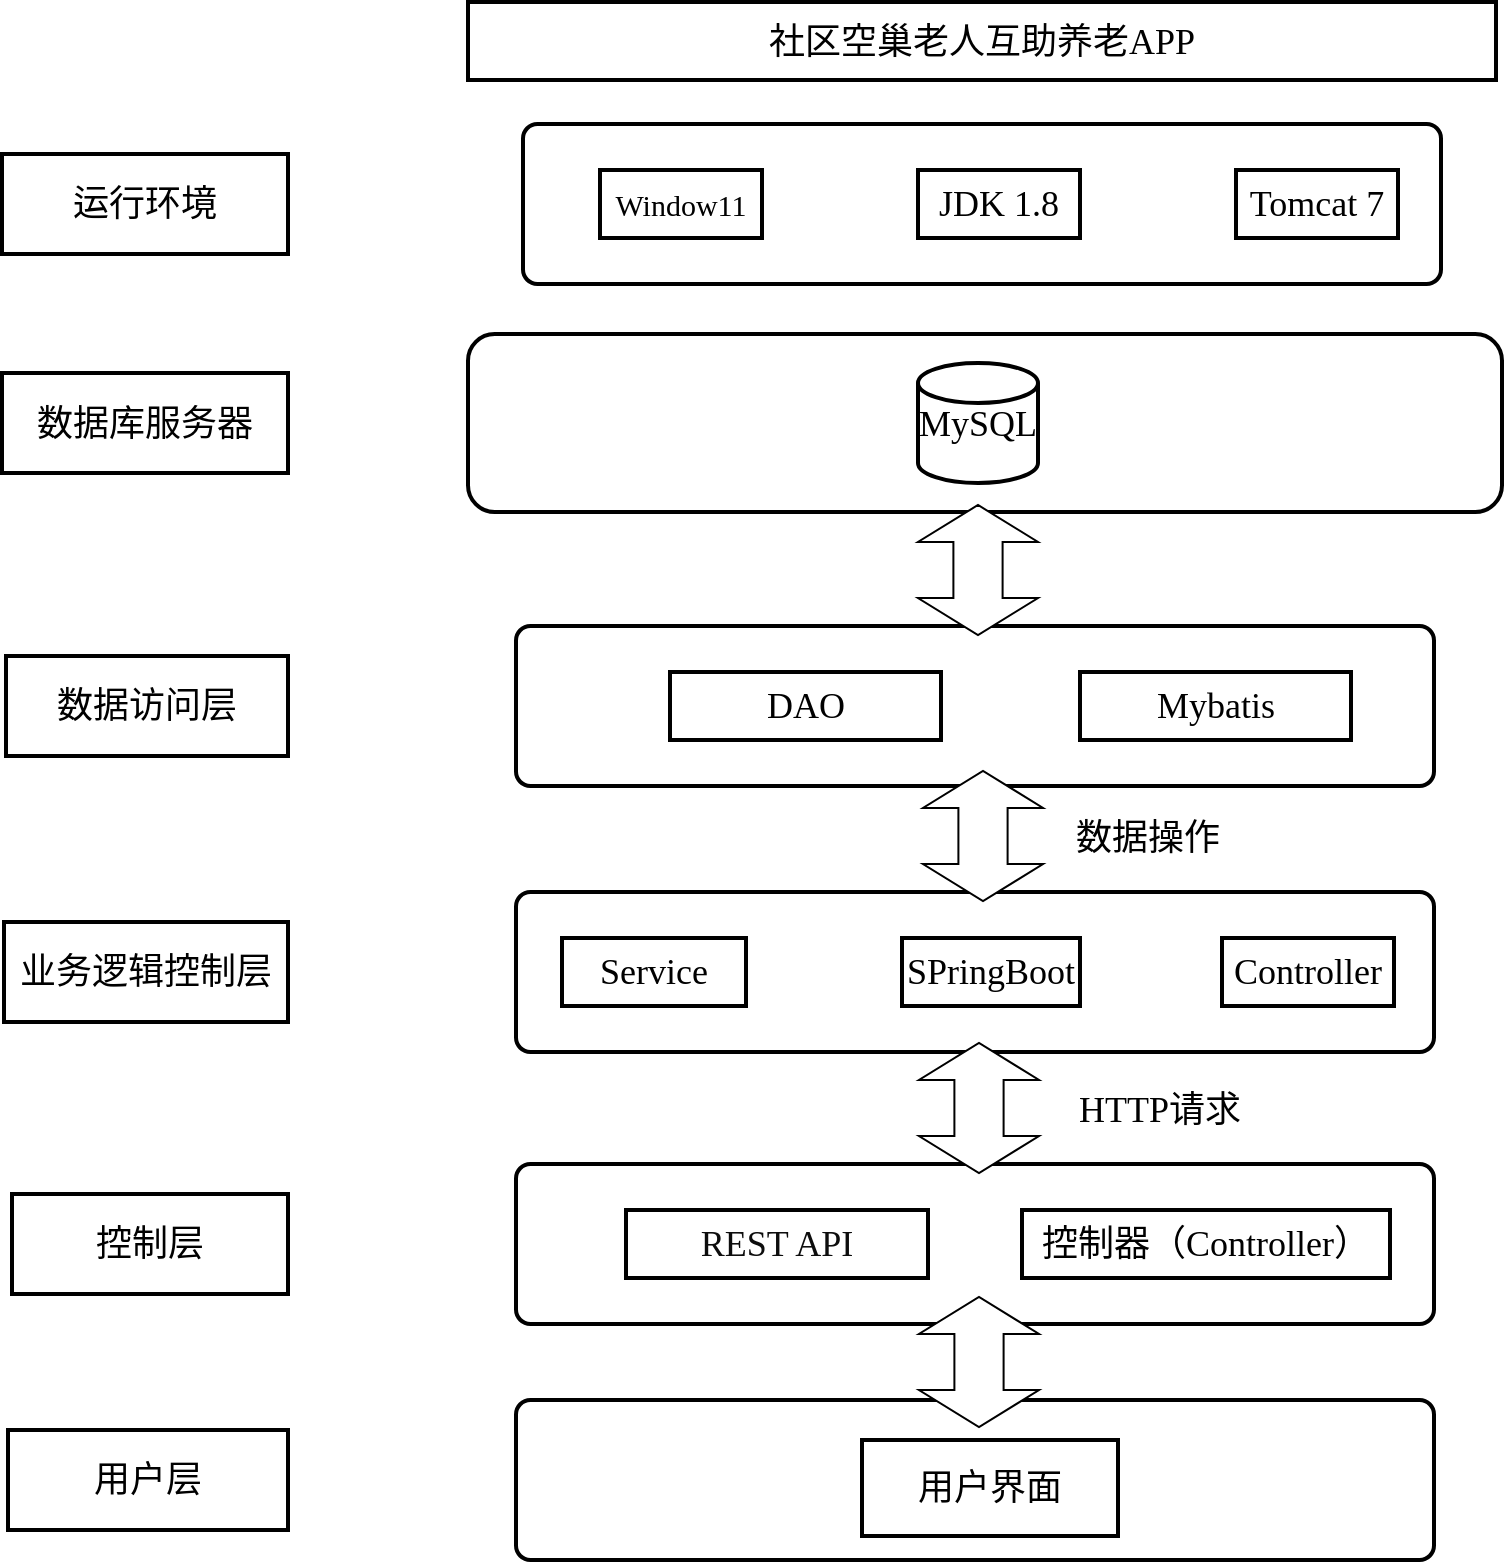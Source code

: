 <mxfile version="24.3.1" type="github">
  <diagram id="wFE0QG_FPsp0jaGvCLVb" name="Page-1">
    <mxGraphModel dx="2105" dy="1211" grid="0" gridSize="10" guides="0" tooltips="1" connect="1" arrows="1" fold="1" page="0" pageScale="1" pageWidth="850" pageHeight="1100" math="0" shadow="0">
      <root>
        <mxCell id="0" />
        <mxCell id="1" parent="0" />
        <object label="&lt;span style=&quot;font-size: 18px; font-family: 宋体; font-weight: normal;&quot;&gt;社区空巢老人互助养老&lt;span style=&quot;&quot; lang=&quot;EN-US&quot;&gt;APP&lt;/span&gt;&lt;/span&gt;" placeholders="1" link="draw.io" id="K07zwGf8ft_wYBGuu_Em-2">
          <mxCell style="whiteSpace=wrap;html=1;strokeWidth=2;fillColor=swimlane;fontStyle=1;spacingTop=0;rounded=0;arcSize=9;points=[];fontFamily=Permanent Marker;hachureGap=8;fillWeight=1;" parent="1" vertex="1">
            <mxGeometry x="257" y="-8" width="514" height="39" as="geometry" />
          </mxCell>
        </object>
        <mxCell id="K07zwGf8ft_wYBGuu_Em-7" value="" style="rounded=1;whiteSpace=wrap;html=1;hachureGap=4;fontFamily=Architects Daughter;fontSource=https%3A%2F%2Ffonts.googleapis.com%2Fcss%3Ffamily%3DArchitects%2BDaughter;strokeColor=default;fillColor=none;strokeWidth=2;" parent="1" vertex="1">
          <mxGeometry x="257" y="158" width="517" height="89" as="geometry" />
        </mxCell>
        <object label="&lt;span style=&quot;font-weight: normal;&quot;&gt;&lt;font data-font-src=&quot;https://fonts.googleapis.com/css?family=%E5%AE%8B%E4%BD%93&quot; face=&quot;宋体&quot; style=&quot;font-size: 18px;&quot;&gt;数据库服务器&lt;/font&gt;&lt;/span&gt;" placeholders="1" link="draw.io" id="K07zwGf8ft_wYBGuu_Em-9">
          <mxCell style="whiteSpace=wrap;html=1;strokeWidth=2;fillColor=swimlane;fontStyle=1;spacingTop=0;rounded=0;arcSize=9;points=[];fontFamily=Permanent Marker;hachureGap=8;fillWeight=1;" parent="1" vertex="1">
            <mxGeometry x="24" y="177.5" width="143" height="50" as="geometry" />
          </mxCell>
        </object>
        <mxCell id="K07zwGf8ft_wYBGuu_Em-11" value="&lt;font style=&quot;font-size: 18px;&quot; data-font-src=&quot;https://fonts.googleapis.com/css?family=%E5%AE%8B%E4%BD%93&quot; face=&quot;宋体&quot;&gt;MySQL&lt;/font&gt;" style="strokeWidth=2;html=1;shape=mxgraph.flowchart.database;whiteSpace=wrap;hachureGap=4;fontFamily=Architects Daughter;fontSource=https%3A%2F%2Ffonts.googleapis.com%2Fcss%3Ffamily%3DArchitects%2BDaughter;" parent="1" vertex="1">
          <mxGeometry x="482" y="172.5" width="60" height="60" as="geometry" />
        </mxCell>
        <object label="&lt;span style=&quot;font-weight: normal;&quot;&gt;&lt;font data-font-src=&quot;https://fonts.googleapis.com/css?family=%E5%AE%8B%E4%BD%93&quot; face=&quot;宋体&quot; style=&quot;font-size: 18px;&quot;&gt;数据访问层&lt;/font&gt;&lt;/span&gt;" placeholders="1" link="draw.io" id="K07zwGf8ft_wYBGuu_Em-13">
          <mxCell style="whiteSpace=wrap;html=1;strokeWidth=2;fillColor=swimlane;fontStyle=1;spacingTop=0;rounded=0;arcSize=9;points=[];fontFamily=Permanent Marker;hachureGap=8;fillWeight=1;" parent="1" vertex="1">
            <mxGeometry x="26" y="319" width="141" height="50" as="geometry" />
          </mxCell>
        </object>
        <object label="&lt;span style=&quot;color: rgba(0, 0, 0, 0); font-family: monospace; font-size: 0px; font-weight: 400; text-align: start; white-space: nowrap;&quot;&gt;%3CmxGraphModel%3E%3Croot%3E%3CmxCell%20id%3D%220%22%2F%3E%3CmxCell%20id%3D%221%22%20parent%3D%220%22%2F%3E%3Cobject%20label%3D%22%26lt%3Bspan%20style%3D%26quot%3Bfont-weight%3A%20normal%3B%26quot%3B%26gt%3Bdraw.io%26lt%3B%2Fspan%26gt%3B%22%20placeholders%3D%221%22%20link%3D%22draw.io%22%20id%3D%222%22%3E%3CmxCell%20style%3D%22whiteSpace%3Dwrap%3Bhtml%3D1%3BstrokeWidth%3D2%3BfillColor%3Dswimlane%3BfontStyle%3D1%3BspacingTop%3D0%3Brounded%3D0%3BarcSize%3D9%3Bpoints%3D%5B%5D%3BfontFamily%3DPermanent%20Marker%3BhachureGap%3D8%3BfillWeight%3D1%3B%22%20vertex%3D%221%22%20parent%3D%221%22%3E%3CmxGeometry%20x%3D%2227%22%20y%3D%2296%22%20width%3D%22140%22%20height%3D%2280%22%20as%3D%22geometry%22%2F%3E%3C%2FmxCell%3E%3C%2Fobject%3E%3C%2Froot%3E%3C%2FmxGraphModel%3E&lt;/span&gt;" placeholders="1" link="draw.io" id="K07zwGf8ft_wYBGuu_Em-14">
          <mxCell style="whiteSpace=wrap;html=1;strokeWidth=2;fillColor=swimlane;fontStyle=1;spacingTop=0;rounded=1;arcSize=9;points=[];fontFamily=Permanent Marker;hachureGap=8;fillWeight=1;" parent="1" vertex="1">
            <mxGeometry x="281" y="304" width="459" height="80" as="geometry" />
          </mxCell>
        </object>
        <object label="&lt;span style=&quot;text-align: left; white-space: pre; background-color: rgb(255, 255, 255);&quot;&gt;&lt;font style=&quot;font-size: 18px;&quot; face=&quot;Times New Roman&quot;&gt;Mybatis&lt;/font&gt;&lt;/span&gt;" placeholders="1" link="draw.io" id="K07zwGf8ft_wYBGuu_Em-16">
          <mxCell style="whiteSpace=wrap;html=1;strokeWidth=2;fillColor=swimlane;fontStyle=0;spacingTop=0;rounded=0;arcSize=9;points=[];fontFamily=Permanent Marker;hachureGap=8;fillWeight=1;strokeColor=default;" parent="1" vertex="1">
            <mxGeometry x="563" y="327" width="135.5" height="34" as="geometry" />
          </mxCell>
        </object>
        <object label="&lt;font style=&quot;font-size: 18px;&quot; face=&quot;Times New Roman&quot;&gt;DAO&lt;/font&gt;" placeholders="1" link="draw.io" id="K07zwGf8ft_wYBGuu_Em-18">
          <mxCell style="whiteSpace=wrap;html=1;strokeWidth=2;fillColor=swimlane;fontStyle=0;spacingTop=0;rounded=0;arcSize=9;points=[];fontFamily=Permanent Marker;hachureGap=8;fillWeight=1;strokeColor=default;" parent="1" vertex="1">
            <mxGeometry x="358" y="327" width="135.5" height="34" as="geometry" />
          </mxCell>
        </object>
        <object label="&lt;span style=&quot;font-weight: normal;&quot;&gt;&lt;font data-font-src=&quot;https://fonts.googleapis.com/css?family=%E5%AE%8B%E4%BD%93&quot; face=&quot;宋体&quot; style=&quot;font-size: 18px;&quot;&gt;业务逻辑控制层&lt;/font&gt;&lt;/span&gt;" placeholders="1" link="draw.io" id="K07zwGf8ft_wYBGuu_Em-29">
          <mxCell style="whiteSpace=wrap;html=1;strokeWidth=2;fillColor=swimlane;fontStyle=1;spacingTop=0;rounded=0;arcSize=9;points=[];fontFamily=Permanent Marker;hachureGap=8;fillWeight=1;" parent="1" vertex="1">
            <mxGeometry x="25" y="452" width="142" height="50" as="geometry" />
          </mxCell>
        </object>
        <object label="&lt;span style=&quot;color: rgba(0, 0, 0, 0); font-family: monospace; font-size: 0px; font-weight: 400; text-align: start; white-space: nowrap;&quot;&gt;%3CmxGraphModel%3E%3Croot%3E%3CmxCell%20id%3D%220%22%2F%3E%3CmxCell%20id%3D%221%22%20parent%3D%220%22%2F%3E%3Cobject%20label%3D%22%26lt%3Bspan%20style%3D%26quot%3Bfont-weight%3A%20normal%3B%26quot%3B%26gt%3Bdraw.io%26lt%3B%2Fspan%26gt%3B%22%20placeholders%3D%221%22%20link%3D%22draw.io%22%20id%3D%222%22%3E%3CmxCell%20style%3D%22whiteSpace%3Dwrap%3Bhtml%3D1%3BstrokeWidth%3D2%3BfillColor%3Dswimlane%3BfontStyle%3D1%3BspacingTop%3D0%3Brounded%3D0%3BarcSize%3D9%3Bpoints%3D%5B%5D%3BfontFamily%3DPermanent%20Marker%3BhachureGap%3D8%3BfillWeight%3D1%3B%22%20vertex%3D%221%22%20parent%3D%221%22%3E%3CmxGeometry%20x%3D%2227%22%20y%3D%2296%22%20width%3D%22140%22%20height%3D%2280%22%20as%3D%22geometry%22%2F%3E%3C%2FmxCell%3E%3C%2Fobject%3E%3C%2Froot%3E%3C%2FmxGraphModel%3E&lt;/span&gt;" placeholders="1" link="draw.io" id="K07zwGf8ft_wYBGuu_Em-30">
          <mxCell style="whiteSpace=wrap;html=1;strokeWidth=2;fillColor=swimlane;fontStyle=1;spacingTop=0;rounded=1;arcSize=9;points=[];fontFamily=Permanent Marker;hachureGap=8;fillWeight=1;" parent="1" vertex="1">
            <mxGeometry x="281" y="437" width="459" height="80" as="geometry" />
          </mxCell>
        </object>
        <object label="&lt;span style=&quot;text-align: left; white-space: pre; background-color: rgb(255, 255, 255);&quot;&gt;&lt;font style=&quot;font-size: 18px;&quot; face=&quot;Times New Roman&quot;&gt;SPringBoot&lt;/font&gt;&lt;/span&gt;" placeholders="1" link="draw.io" id="K07zwGf8ft_wYBGuu_Em-31">
          <mxCell style="whiteSpace=wrap;html=1;strokeWidth=2;fillColor=swimlane;fontStyle=0;spacingTop=0;rounded=0;arcSize=9;points=[];fontFamily=Permanent Marker;hachureGap=8;fillWeight=1;strokeColor=default;" parent="1" vertex="1">
            <mxGeometry x="474" y="460" width="89" height="34" as="geometry" />
          </mxCell>
        </object>
        <object label="&lt;font style=&quot;font-size: 18px;&quot; face=&quot;Times New Roman&quot;&gt;Service&lt;/font&gt;" placeholders="1" link="draw.io" id="K07zwGf8ft_wYBGuu_Em-32">
          <mxCell style="whiteSpace=wrap;html=1;strokeWidth=2;fillColor=swimlane;fontStyle=0;spacingTop=0;rounded=0;arcSize=9;points=[];fontFamily=Permanent Marker;hachureGap=8;fillWeight=1;strokeColor=default;" parent="1" vertex="1">
            <mxGeometry x="304" y="460" width="92" height="34" as="geometry" />
          </mxCell>
        </object>
        <object label="&lt;font style=&quot;font-size: 18px;&quot; face=&quot;Times New Roman&quot;&gt;Controller&lt;/font&gt;" placeholders="1" link="draw.io" id="K07zwGf8ft_wYBGuu_Em-33">
          <mxCell style="whiteSpace=wrap;html=1;strokeWidth=2;fillColor=swimlane;fontStyle=0;spacingTop=0;rounded=0;arcSize=9;points=[];fontFamily=Permanent Marker;hachureGap=8;fillWeight=1;strokeColor=default;" parent="1" vertex="1">
            <mxGeometry x="634" y="460" width="86" height="34" as="geometry" />
          </mxCell>
        </object>
        <object label="&lt;font data-font-src=&quot;https://fonts.googleapis.com/css?family=%E5%AE%8B%E4%BD%93&quot; face=&quot;宋体&quot; style=&quot;font-size: 18px;&quot;&gt;数据操作&lt;/font&gt;" placeholders="1" link="draw.io" id="K07zwGf8ft_wYBGuu_Em-36">
          <mxCell style="whiteSpace=wrap;html=1;strokeWidth=2;fillColor=swimlane;fontStyle=0;spacingTop=0;rounded=0;arcSize=9;points=[];fontFamily=Permanent Marker;hachureGap=8;fillWeight=1;strokeColor=none;" parent="1" vertex="1">
            <mxGeometry x="547" y="393" width="100" height="34" as="geometry" />
          </mxCell>
        </object>
        <object label="&lt;span style=&quot;font-weight: normal;&quot;&gt;&lt;font face=&quot;宋体&quot; style=&quot;font-size: 18px;&quot;&gt;运行环境&lt;/font&gt;&lt;/span&gt;" placeholders="1" link="draw.io" id="K07zwGf8ft_wYBGuu_Em-42">
          <mxCell style="whiteSpace=wrap;html=1;strokeWidth=2;fillColor=swimlane;fontStyle=1;spacingTop=0;rounded=0;arcSize=9;points=[];fontFamily=Permanent Marker;hachureGap=8;fillWeight=1;" parent="1" vertex="1">
            <mxGeometry x="24" y="68" width="143" height="50" as="geometry" />
          </mxCell>
        </object>
        <object label="&lt;span style=&quot;color: rgba(0, 0, 0, 0); font-family: monospace; font-size: 0px; font-weight: 400; text-align: start; white-space: nowrap;&quot;&gt;%3CmxGraphModel%3E%3Croot%3E%3CmxCell%20id%3D%220%22%2F%3E%3CmxCell%20id%3D%221%22%20parent%3D%220%22%2F%3E%3Cobject%20label%3D%22%26lt%3Bspan%20style%3D%26quot%3Bfont-weight%3A%20normal%3B%26quot%3B%26gt%3Bdraw.io%26lt%3B%2Fspan%26gt%3B%22%20placeholders%3D%221%22%20link%3D%22draw.io%22%20id%3D%222%22%3E%3CmxCell%20style%3D%22whiteSpace%3Dwrap%3Bhtml%3D1%3BstrokeWidth%3D2%3BfillColor%3Dswimlane%3BfontStyle%3D1%3BspacingTop%3D0%3Brounded%3D0%3BarcSize%3D9%3Bpoints%3D%5B%5D%3BfontFamily%3DPermanent%20Marker%3BhachureGap%3D8%3BfillWeight%3D1%3B%22%20vertex%3D%221%22%20parent%3D%221%22%3E%3CmxGeometry%20x%3D%2227%22%20y%3D%2296%22%20width%3D%22140%22%20height%3D%2280%22%20as%3D%22geometry%22%2F%3E%3C%2FmxCell%3E%3C%2Fobject%3E%3C%2Froot%3E%3C%2FmxGraphModel%3E&lt;/span&gt;" placeholders="1" link="draw.io" id="K07zwGf8ft_wYBGuu_Em-43">
          <mxCell style="whiteSpace=wrap;html=1;strokeWidth=2;fillColor=swimlane;fontStyle=1;spacingTop=0;rounded=1;arcSize=9;points=[];fontFamily=Permanent Marker;hachureGap=8;fillWeight=1;" parent="1" vertex="1">
            <mxGeometry x="284.5" y="53" width="459" height="80" as="geometry" />
          </mxCell>
        </object>
        <object label="&lt;span style=&quot;font-weight: normal;&quot;&gt;&lt;font style=&quot;font-size: 15px;&quot;&gt;Window11&lt;/font&gt;&lt;/span&gt;" placeholders="1" link="draw.io" id="K07zwGf8ft_wYBGuu_Em-44">
          <mxCell style="whiteSpace=wrap;html=1;strokeWidth=2;fillColor=swimlane;fontStyle=1;spacingTop=0;rounded=0;arcSize=9;points=[];fontFamily=Permanent Marker;hachureGap=8;fillWeight=1;" parent="1" vertex="1">
            <mxGeometry x="323" y="76" width="81" height="34" as="geometry" />
          </mxCell>
        </object>
        <object label="&lt;span style=&quot;font-family: 宋体; background-image: initial; background-position: initial; background-size: initial; background-repeat: initial; background-attachment: initial; background-origin: initial; background-clip: initial; font-weight: normal;&quot; lang=&quot;EN-US&quot;&gt;&lt;font style=&quot;font-size: 18px;&quot;&gt;JDK 1.8&lt;/font&gt;&lt;/span&gt;" placeholders="1" link="draw.io" id="K07zwGf8ft_wYBGuu_Em-45">
          <mxCell style="whiteSpace=wrap;html=1;strokeWidth=2;fillColor=swimlane;fontStyle=1;spacingTop=0;rounded=0;arcSize=9;points=[];fontFamily=Permanent Marker;hachureGap=8;fillWeight=1;" parent="1" vertex="1">
            <mxGeometry x="482" y="76" width="81" height="34" as="geometry" />
          </mxCell>
        </object>
        <object label="&lt;span style=&quot;font-family: 宋体; background-image: initial; background-position: initial; background-size: initial; background-repeat: initial; background-attachment: initial; background-origin: initial; background-clip: initial;&quot; lang=&quot;EN-US&quot;&gt;&lt;span style=&quot;font-weight: normal;&quot;&gt;&lt;font style=&quot;font-size: 18px;&quot;&gt;Tomcat 7&lt;/font&gt;&lt;/span&gt;&lt;/span&gt;" placeholders="1" link="draw.io" id="K07zwGf8ft_wYBGuu_Em-46">
          <mxCell style="whiteSpace=wrap;html=1;strokeWidth=2;fillColor=swimlane;fontStyle=1;spacingTop=0;rounded=0;arcSize=9;points=[];fontFamily=Permanent Marker;hachureGap=8;fillWeight=1;" parent="1" vertex="1">
            <mxGeometry x="641" y="76" width="81" height="34" as="geometry" />
          </mxCell>
        </object>
        <mxCell id="K07zwGf8ft_wYBGuu_Em-47" value="" style="html=1;shadow=0;dashed=0;align=center;verticalAlign=middle;shape=mxgraph.arrows2.twoWayArrow;dy=0.59;dx=18.44;hachureGap=4;fontFamily=Architects Daughter;fontSource=https%3A%2F%2Ffonts.googleapis.com%2Fcss%3Ffamily%3DArchitects%2BDaughter;rotation=90;" parent="1" vertex="1">
          <mxGeometry x="479.5" y="246" width="65" height="60" as="geometry" />
        </mxCell>
        <object label="&lt;span style=&quot;font-weight: normal;&quot;&gt;&lt;font data-font-src=&quot;https://fonts.googleapis.com/css?family=%E5%AE%8B%E4%BD%93&quot; face=&quot;宋体&quot; style=&quot;font-size: 18px;&quot;&gt;控制层&lt;/font&gt;&lt;/span&gt;" placeholders="1" link="draw.io" id="K07zwGf8ft_wYBGuu_Em-53">
          <mxCell style="whiteSpace=wrap;html=1;strokeWidth=2;fillColor=swimlane;fontStyle=1;spacingTop=0;rounded=0;arcSize=9;points=[];fontFamily=Permanent Marker;hachureGap=8;fillWeight=1;" parent="1" vertex="1">
            <mxGeometry x="29" y="588" width="138" height="50" as="geometry" />
          </mxCell>
        </object>
        <object label="&lt;span style=&quot;color: rgba(0, 0, 0, 0); font-family: monospace; font-size: 0px; font-weight: 400; text-align: start; white-space: nowrap;&quot;&gt;%3CmxGraphModel%3E%3Croot%3E%3CmxCell%20id%3D%220%22%2F%3E%3CmxCell%20id%3D%221%22%20parent%3D%220%22%2F%3E%3Cobject%20label%3D%22%26lt%3Bspan%20style%3D%26quot%3Bfont-weight%3A%20normal%3B%26quot%3B%26gt%3Bdraw.io%26lt%3B%2Fspan%26gt%3B%22%20placeholders%3D%221%22%20link%3D%22draw.io%22%20id%3D%222%22%3E%3CmxCell%20style%3D%22whiteSpace%3Dwrap%3Bhtml%3D1%3BstrokeWidth%3D2%3BfillColor%3Dswimlane%3BfontStyle%3D1%3BspacingTop%3D0%3Brounded%3D0%3BarcSize%3D9%3Bpoints%3D%5B%5D%3BfontFamily%3DPermanent%20Marker%3BhachureGap%3D8%3BfillWeight%3D1%3B%22%20vertex%3D%221%22%20parent%3D%221%22%3E%3CmxGeometry%20x%3D%2227%22%20y%3D%2296%22%20width%3D%22140%22%20height%3D%2280%22%20as%3D%22geometry%22%2F%3E%3C%2FmxCell%3E%3C%2Fobject%3E%3C%2Froot%3E%3C%2FmxGraphModel%3E&lt;/span&gt;" placeholders="1" link="draw.io" id="K07zwGf8ft_wYBGuu_Em-54">
          <mxCell style="whiteSpace=wrap;html=1;strokeWidth=2;fillColor=swimlane;fontStyle=1;spacingTop=0;rounded=1;arcSize=9;points=[];fontFamily=Permanent Marker;hachureGap=8;fillWeight=1;" parent="1" vertex="1">
            <mxGeometry x="281" y="573" width="459" height="80" as="geometry" />
          </mxCell>
        </object>
        <object label="&lt;div style=&quot;text-align: left;&quot;&gt;&lt;span style=&quot;font-size: 18px; white-space: pre;&quot;&gt;&lt;font data-font-src=&quot;https://fonts.googleapis.com/css?family=%E5%AE%8B%E4%BD%93&quot; face=&quot;宋体&quot;&gt;控制器&lt;/font&gt;&lt;font face=&quot;Times New Roman&quot;&gt;（Controller）&lt;/font&gt;&lt;/span&gt;&lt;/div&gt;" placeholders="1" link="draw.io" id="K07zwGf8ft_wYBGuu_Em-55">
          <mxCell style="whiteSpace=wrap;html=1;strokeWidth=2;fillColor=swimlane;fontStyle=0;spacingTop=0;rounded=0;arcSize=9;points=[];fontFamily=Permanent Marker;hachureGap=8;fillWeight=1;strokeColor=default;" parent="1" vertex="1">
            <mxGeometry x="534" y="596" width="184" height="34" as="geometry" />
          </mxCell>
        </object>
        <object label="&lt;span style=&quot;border: 0px solid rgb(227, 227, 227); box-sizing: border-box; --tw-border-spacing-x:0; --tw-border-spacing-y:0; --tw-translate-x:0; --tw-translate-y:0; --tw-rotate:0; --tw-skew-x:0; --tw-skew-y:0; --tw-scale-x:1; --tw-scale-y:1; --tw-pan-x: ; --tw-pan-y: ; --tw-pinch-zoom: ; --tw-scroll-snap-strictness:proximity; --tw-gradient-from-position: ; --tw-gradient-via-position: ; --tw-gradient-to-position: ; --tw-ordinal: ; --tw-slashed-zero: ; --tw-numeric-figure: ; --tw-numeric-spacing: ; --tw-numeric-fraction: ; --tw-ring-inset: ; --tw-ring-offset-width:0px; --tw-ring-offset-color:#fff; --tw-ring-color:rgba(69,89,164,0.5); --tw-ring-offset-shadow:0 0 transparent; --tw-ring-shadow:0 0 transparent; --tw-shadow:0 0 transparent; --tw-shadow-colored:0 0 transparent; --tw-blur: ; --tw-brightness: ; --tw-contrast: ; --tw-grayscale: ; --tw-hue-rotate: ; --tw-invert: ; --tw-saturate: ; --tw-sepia: ; --tw-drop-shadow: ; --tw-backdrop-blur: ; --tw-backdrop-brightness: ; --tw-backdrop-contrast: ; --tw-backdrop-grayscale: ; --tw-backdrop-hue-rotate: ; --tw-backdrop-invert: ; --tw-backdrop-opacity: ; --tw-backdrop-saturate: ; --tw-backdrop-sepia: ; --tw-contain-size: ; --tw-contain-layout: ; --tw-contain-paint: ; --tw-contain-style: ; color: rgb(13, 13, 13); text-align: left; white-space: pre-wrap;&quot;&gt;&lt;font face=&quot;Times New Roman&quot; style=&quot;font-size: 18px;&quot;&gt;REST API&lt;/font&gt;&lt;/span&gt;" placeholders="1" link="draw.io" id="K07zwGf8ft_wYBGuu_Em-56">
          <mxCell style="whiteSpace=wrap;html=1;strokeWidth=2;fillColor=swimlane;fontStyle=0;spacingTop=0;rounded=0;arcSize=9;points=[];fontFamily=Permanent Marker;hachureGap=8;fillWeight=1;strokeColor=default;" parent="1" vertex="1">
            <mxGeometry x="336" y="596" width="151" height="34" as="geometry" />
          </mxCell>
        </object>
        <object label="&lt;font style=&quot;font-size: 18px;&quot;&gt;&lt;font style=&quot;font-size: 18px;&quot; face=&quot;Times New Roman&quot;&gt;HTTP&lt;/font&gt;&lt;font style=&quot;font-size: 18px;&quot; data-font-src=&quot;https://fonts.googleapis.com/css?family=%E5%AE%8B%E4%BD%93&quot; face=&quot;宋体&quot;&gt;请求&lt;/font&gt;&lt;/font&gt;" placeholders="1" link="draw.io" id="K07zwGf8ft_wYBGuu_Em-60">
          <mxCell style="whiteSpace=wrap;html=1;strokeWidth=2;fillColor=swimlane;fontStyle=0;spacingTop=0;rounded=0;arcSize=9;points=[];fontFamily=Permanent Marker;hachureGap=8;fillWeight=1;strokeColor=none;" parent="1" vertex="1">
            <mxGeometry x="553" y="529" width="100" height="34" as="geometry" />
          </mxCell>
        </object>
        <object label="&lt;span style=&quot;font-weight: normal;&quot;&gt;&lt;font data-font-src=&quot;https://fonts.googleapis.com/css?family=%E5%AE%8B%E4%BD%93&quot; face=&quot;宋体&quot; style=&quot;font-size: 18px;&quot;&gt;用户层&lt;/font&gt;&lt;/span&gt;" placeholders="1" link="draw.io" id="K07zwGf8ft_wYBGuu_Em-67">
          <mxCell style="whiteSpace=wrap;html=1;strokeWidth=2;fillColor=swimlane;fontStyle=1;spacingTop=0;rounded=0;arcSize=9;points=[];fontFamily=Permanent Marker;hachureGap=8;fillWeight=1;" parent="1" vertex="1">
            <mxGeometry x="27" y="706" width="140" height="50" as="geometry" />
          </mxCell>
        </object>
        <object label="&lt;span style=&quot;color: rgba(0, 0, 0, 0); font-family: monospace; font-size: 0px; font-weight: 400; text-align: start; white-space: nowrap;&quot;&gt;%3CmxGraphModel%3E%3Croot%3E%3CmxCell%20id%3D%220%22%2F%3E%3CmxCell%20id%3D%221%22%20parent%3D%220%22%2F%3E%3Cobject%20label%3D%22%26lt%3Bspan%20style%3D%26quot%3Bfont-weight%3A%20normal%3B%26quot%3B%26gt%3Bdraw.io%26lt%3B%2Fspan%26gt%3B%22%20placeholders%3D%221%22%20link%3D%22draw.io%22%20id%3D%222%22%3E%3CmxCell%20style%3D%22whiteSpace%3Dwrap%3Bhtml%3D1%3BstrokeWidth%3D2%3BfillColor%3Dswimlane%3BfontStyle%3D1%3BspacingTop%3D0%3Brounded%3D0%3BarcSize%3D9%3Bpoints%3D%5B%5D%3BfontFamily%3DPermanent%20Marker%3BhachureGap%3D8%3BfillWeight%3D1%3B%22%20vertex%3D%221%22%20parent%3D%221%22%3E%3CmxGeometry%20x%3D%2227%22%20y%3D%2296%22%20width%3D%22140%22%20height%3D%2280%22%20as%3D%22geometry%22%2F%3E%3C%2FmxCell%3E%3C%2Fobject%3E%3C%2Froot%3E%3C%2FmxGraphModel%3E&lt;/span&gt;" placeholders="1" link="draw.io" id="K07zwGf8ft_wYBGuu_Em-68">
          <mxCell style="whiteSpace=wrap;html=1;strokeWidth=2;fillColor=swimlane;fontStyle=1;spacingTop=0;rounded=1;arcSize=9;points=[];fontFamily=Permanent Marker;hachureGap=8;fillWeight=1;" parent="1" vertex="1">
            <mxGeometry x="281" y="691" width="459" height="80" as="geometry" />
          </mxCell>
        </object>
        <object label="&lt;font style=&quot;font-size: 18px;&quot; face=&quot;宋体&quot;&gt;用户界面&lt;/font&gt;" placeholders="1" link="draw.io" id="K07zwGf8ft_wYBGuu_Em-71">
          <mxCell style="whiteSpace=wrap;html=1;strokeWidth=2;fillColor=swimlane;fontStyle=0;spacingTop=0;rounded=0;arcSize=9;points=[];fontFamily=Permanent Marker;hachureGap=8;fillWeight=1;strokeColor=default;" parent="1" vertex="1">
            <mxGeometry x="454" y="711" width="128" height="48" as="geometry" />
          </mxCell>
        </object>
        <mxCell id="K07zwGf8ft_wYBGuu_Em-72" value="" style="html=1;shadow=0;dashed=0;align=center;verticalAlign=middle;shape=mxgraph.arrows2.twoWayArrow;dy=0.59;dx=18.44;hachureGap=4;fontFamily=Architects Daughter;fontSource=https%3A%2F%2Ffonts.googleapis.com%2Fcss%3Ffamily%3DArchitects%2BDaughter;rotation=90;" parent="1" vertex="1">
          <mxGeometry x="480" y="642" width="65" height="60" as="geometry" />
        </mxCell>
        <mxCell id="K07zwGf8ft_wYBGuu_Em-73" value="" style="html=1;shadow=0;dashed=0;align=center;verticalAlign=middle;shape=mxgraph.arrows2.twoWayArrow;dy=0.59;dx=18.44;hachureGap=4;fontFamily=Architects Daughter;fontSource=https%3A%2F%2Ffonts.googleapis.com%2Fcss%3Ffamily%3DArchitects%2BDaughter;rotation=90;" parent="1" vertex="1">
          <mxGeometry x="480" y="515" width="65" height="60" as="geometry" />
        </mxCell>
        <mxCell id="K07zwGf8ft_wYBGuu_Em-74" value="" style="html=1;shadow=0;dashed=0;align=center;verticalAlign=middle;shape=mxgraph.arrows2.twoWayArrow;dy=0.59;dx=18.44;hachureGap=4;fontFamily=Architects Daughter;fontSource=https%3A%2F%2Ffonts.googleapis.com%2Fcss%3Ffamily%3DArchitects%2BDaughter;rotation=90;" parent="1" vertex="1">
          <mxGeometry x="482" y="379" width="65" height="60" as="geometry" />
        </mxCell>
      </root>
    </mxGraphModel>
  </diagram>
</mxfile>
